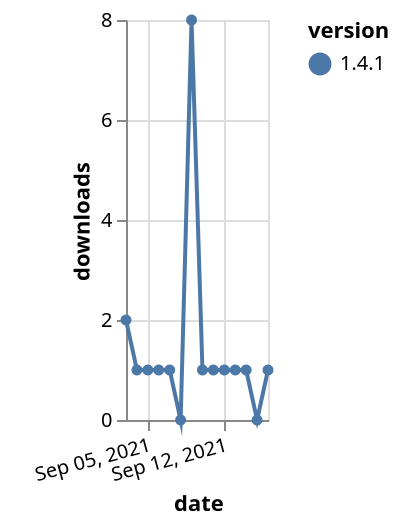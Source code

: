 {"$schema": "https://vega.github.io/schema/vega-lite/v5.json", "description": "A simple bar chart with embedded data.", "data": {"values": [{"date": "2021-09-03", "total": 516, "delta": 2, "version": "1.4.1"}, {"date": "2021-09-04", "total": 517, "delta": 1, "version": "1.4.1"}, {"date": "2021-09-05", "total": 518, "delta": 1, "version": "1.4.1"}, {"date": "2021-09-06", "total": 519, "delta": 1, "version": "1.4.1"}, {"date": "2021-09-07", "total": 520, "delta": 1, "version": "1.4.1"}, {"date": "2021-09-08", "total": 520, "delta": 0, "version": "1.4.1"}, {"date": "2021-09-09", "total": 528, "delta": 8, "version": "1.4.1"}, {"date": "2021-09-10", "total": 529, "delta": 1, "version": "1.4.1"}, {"date": "2021-09-11", "total": 530, "delta": 1, "version": "1.4.1"}, {"date": "2021-09-12", "total": 531, "delta": 1, "version": "1.4.1"}, {"date": "2021-09-13", "total": 532, "delta": 1, "version": "1.4.1"}, {"date": "2021-09-14", "total": 533, "delta": 1, "version": "1.4.1"}, {"date": "2021-09-15", "total": 533, "delta": 0, "version": "1.4.1"}, {"date": "2021-09-16", "total": 534, "delta": 1, "version": "1.4.1"}]}, "width": "container", "mark": {"type": "line", "point": {"filled": true}}, "encoding": {"x": {"field": "date", "type": "temporal", "timeUnit": "yearmonthdate", "title": "date", "axis": {"labelAngle": -15}}, "y": {"field": "delta", "type": "quantitative", "title": "downloads"}, "color": {"field": "version", "type": "nominal"}, "tooltip": {"field": "delta"}}}